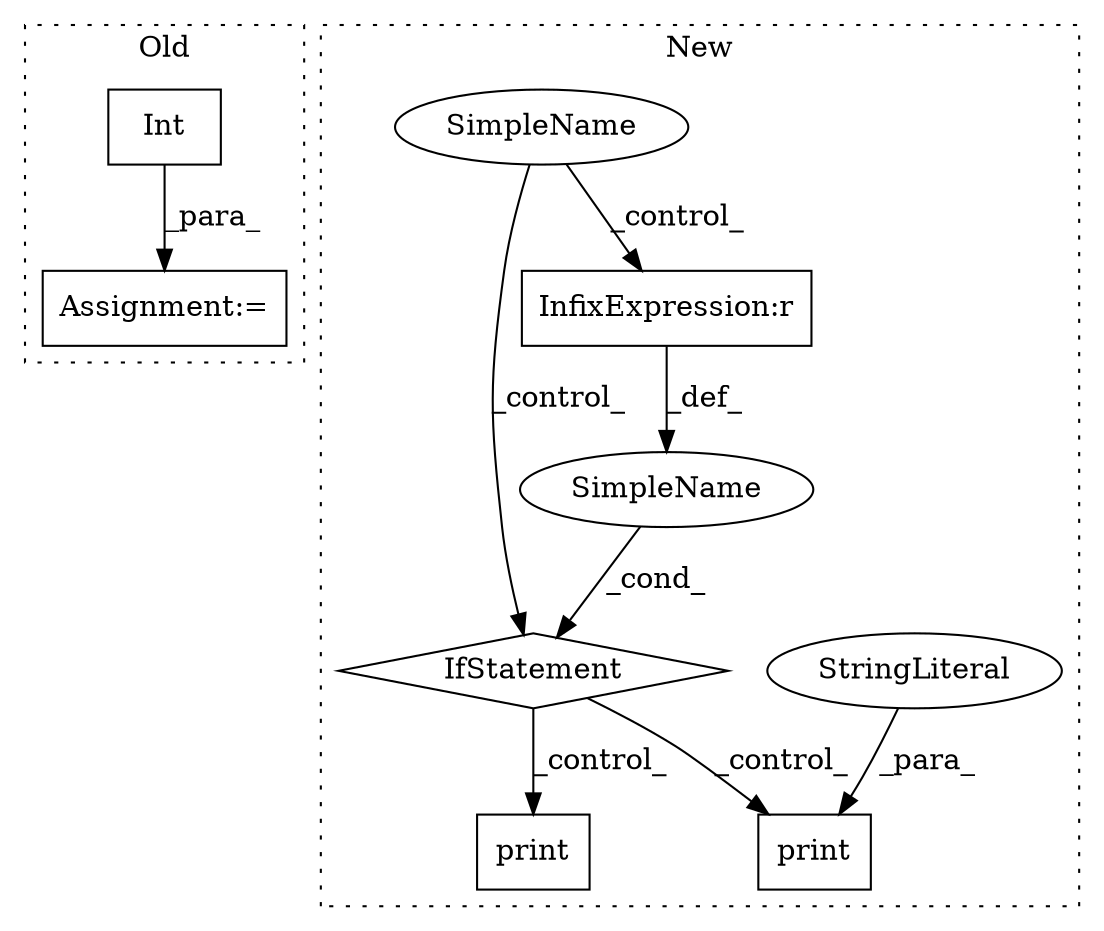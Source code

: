 digraph G {
subgraph cluster0 {
1 [label="Int" a="32" s="264,275" l="4,1" shape="box"];
3 [label="Assignment:=" a="7" s="261" l="1" shape="box"];
label = "Old";
style="dotted";
}
subgraph cluster1 {
2 [label="print" a="32" s="749,799" l="6,1" shape="box"];
4 [label="StringLiteral" a="45" s="755" l="44" shape="ellipse"];
5 [label="IfStatement" a="25" s="708,720" l="4,2" shape="diamond"];
6 [label="SimpleName" a="42" s="" l="" shape="ellipse"];
7 [label="InfixExpression:r" a="27" s="713" l="4" shape="box"];
8 [label="print" a="32" s="732" l="7" shape="box"];
9 [label="SimpleName" a="42" s="" l="" shape="ellipse"];
label = "New";
style="dotted";
}
1 -> 3 [label="_para_"];
4 -> 2 [label="_para_"];
5 -> 8 [label="_control_"];
5 -> 2 [label="_control_"];
6 -> 5 [label="_cond_"];
7 -> 6 [label="_def_"];
9 -> 7 [label="_control_"];
9 -> 5 [label="_control_"];
}